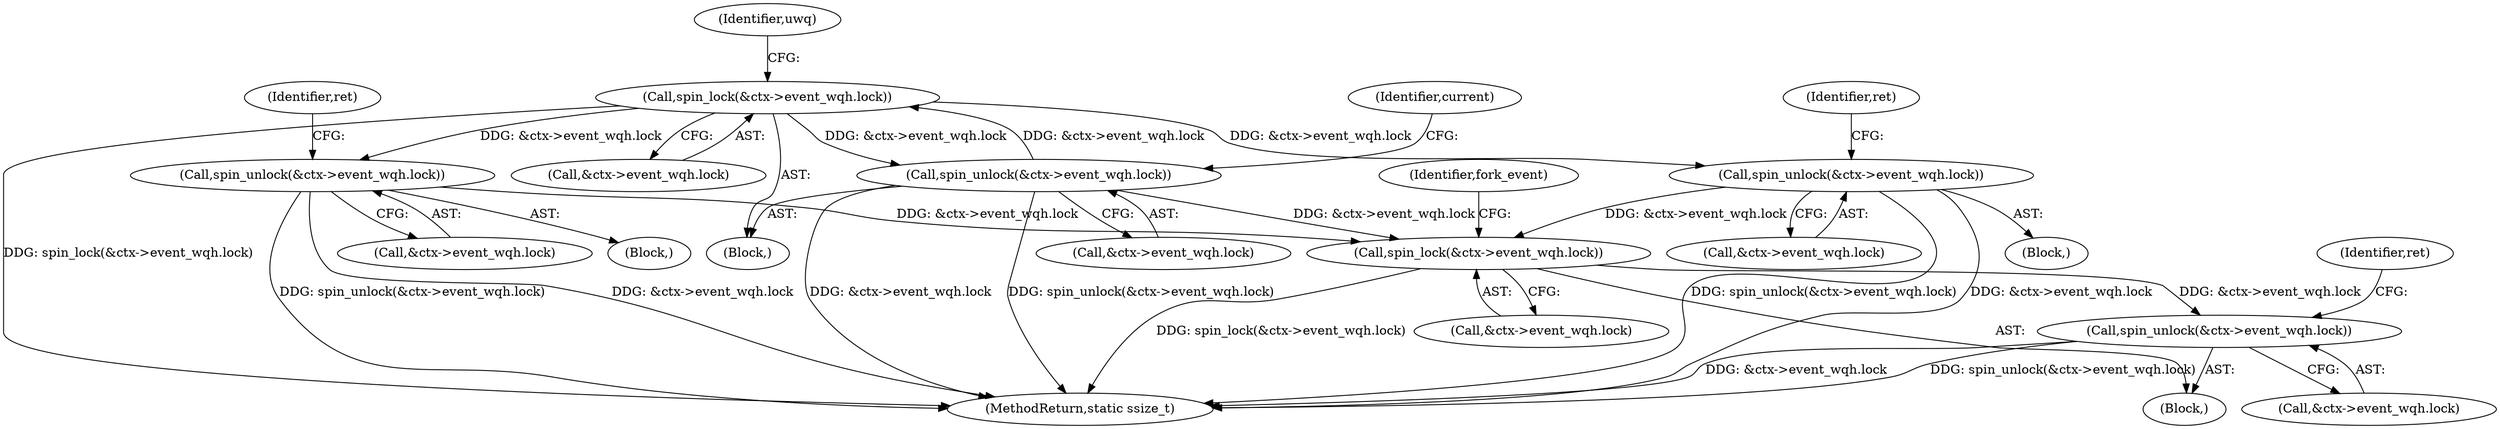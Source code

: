 digraph "0_linux_384632e67e0829deb8015ee6ad916b180049d252@pointer" {
"1000208" [label="(Call,spin_lock(&ctx->event_wqh.lock))"];
"1000288" [label="(Call,spin_unlock(&ctx->event_wqh.lock))"];
"1000208" [label="(Call,spin_lock(&ctx->event_wqh.lock))"];
"1000263" [label="(Call,spin_unlock(&ctx->event_wqh.lock))"];
"1000359" [label="(Call,spin_lock(&ctx->event_wqh.lock))"];
"1000414" [label="(Call,spin_unlock(&ctx->event_wqh.lock))"];
"1000277" [label="(Call,spin_unlock(&ctx->event_wqh.lock))"];
"1000271" [label="(Identifier,ret)"];
"1000263" [label="(Call,spin_unlock(&ctx->event_wqh.lock))"];
"1000221" [label="(Block,)"];
"1000285" [label="(Identifier,ret)"];
"1000422" [label="(Identifier,ret)"];
"1000216" [label="(Identifier,uwq)"];
"1000423" [label="(MethodReturn,static ssize_t)"];
"1000289" [label="(Call,&ctx->event_wqh.lock)"];
"1000297" [label="(Identifier,current)"];
"1000414" [label="(Call,spin_unlock(&ctx->event_wqh.lock))"];
"1000415" [label="(Call,&ctx->event_wqh.lock)"];
"1000209" [label="(Call,&ctx->event_wqh.lock)"];
"1000359" [label="(Call,spin_lock(&ctx->event_wqh.lock))"];
"1000278" [label="(Call,&ctx->event_wqh.lock)"];
"1000208" [label="(Call,spin_lock(&ctx->event_wqh.lock))"];
"1000277" [label="(Call,spin_unlock(&ctx->event_wqh.lock))"];
"1000264" [label="(Call,&ctx->event_wqh.lock)"];
"1000236" [label="(Block,)"];
"1000141" [label="(Block,)"];
"1000370" [label="(Identifier,fork_event)"];
"1000352" [label="(Block,)"];
"1000360" [label="(Call,&ctx->event_wqh.lock)"];
"1000288" [label="(Call,spin_unlock(&ctx->event_wqh.lock))"];
"1000208" -> "1000141"  [label="AST: "];
"1000208" -> "1000209"  [label="CFG: "];
"1000209" -> "1000208"  [label="AST: "];
"1000216" -> "1000208"  [label="CFG: "];
"1000208" -> "1000423"  [label="DDG: spin_lock(&ctx->event_wqh.lock)"];
"1000288" -> "1000208"  [label="DDG: &ctx->event_wqh.lock"];
"1000208" -> "1000263"  [label="DDG: &ctx->event_wqh.lock"];
"1000208" -> "1000277"  [label="DDG: &ctx->event_wqh.lock"];
"1000208" -> "1000288"  [label="DDG: &ctx->event_wqh.lock"];
"1000288" -> "1000141"  [label="AST: "];
"1000288" -> "1000289"  [label="CFG: "];
"1000289" -> "1000288"  [label="AST: "];
"1000297" -> "1000288"  [label="CFG: "];
"1000288" -> "1000423"  [label="DDG: &ctx->event_wqh.lock"];
"1000288" -> "1000423"  [label="DDG: spin_unlock(&ctx->event_wqh.lock)"];
"1000288" -> "1000359"  [label="DDG: &ctx->event_wqh.lock"];
"1000263" -> "1000236"  [label="AST: "];
"1000263" -> "1000264"  [label="CFG: "];
"1000264" -> "1000263"  [label="AST: "];
"1000271" -> "1000263"  [label="CFG: "];
"1000263" -> "1000423"  [label="DDG: spin_unlock(&ctx->event_wqh.lock)"];
"1000263" -> "1000423"  [label="DDG: &ctx->event_wqh.lock"];
"1000263" -> "1000359"  [label="DDG: &ctx->event_wqh.lock"];
"1000359" -> "1000352"  [label="AST: "];
"1000359" -> "1000360"  [label="CFG: "];
"1000360" -> "1000359"  [label="AST: "];
"1000370" -> "1000359"  [label="CFG: "];
"1000359" -> "1000423"  [label="DDG: spin_lock(&ctx->event_wqh.lock)"];
"1000277" -> "1000359"  [label="DDG: &ctx->event_wqh.lock"];
"1000359" -> "1000414"  [label="DDG: &ctx->event_wqh.lock"];
"1000414" -> "1000352"  [label="AST: "];
"1000414" -> "1000415"  [label="CFG: "];
"1000415" -> "1000414"  [label="AST: "];
"1000422" -> "1000414"  [label="CFG: "];
"1000414" -> "1000423"  [label="DDG: spin_unlock(&ctx->event_wqh.lock)"];
"1000414" -> "1000423"  [label="DDG: &ctx->event_wqh.lock"];
"1000277" -> "1000221"  [label="AST: "];
"1000277" -> "1000278"  [label="CFG: "];
"1000278" -> "1000277"  [label="AST: "];
"1000285" -> "1000277"  [label="CFG: "];
"1000277" -> "1000423"  [label="DDG: &ctx->event_wqh.lock"];
"1000277" -> "1000423"  [label="DDG: spin_unlock(&ctx->event_wqh.lock)"];
}
